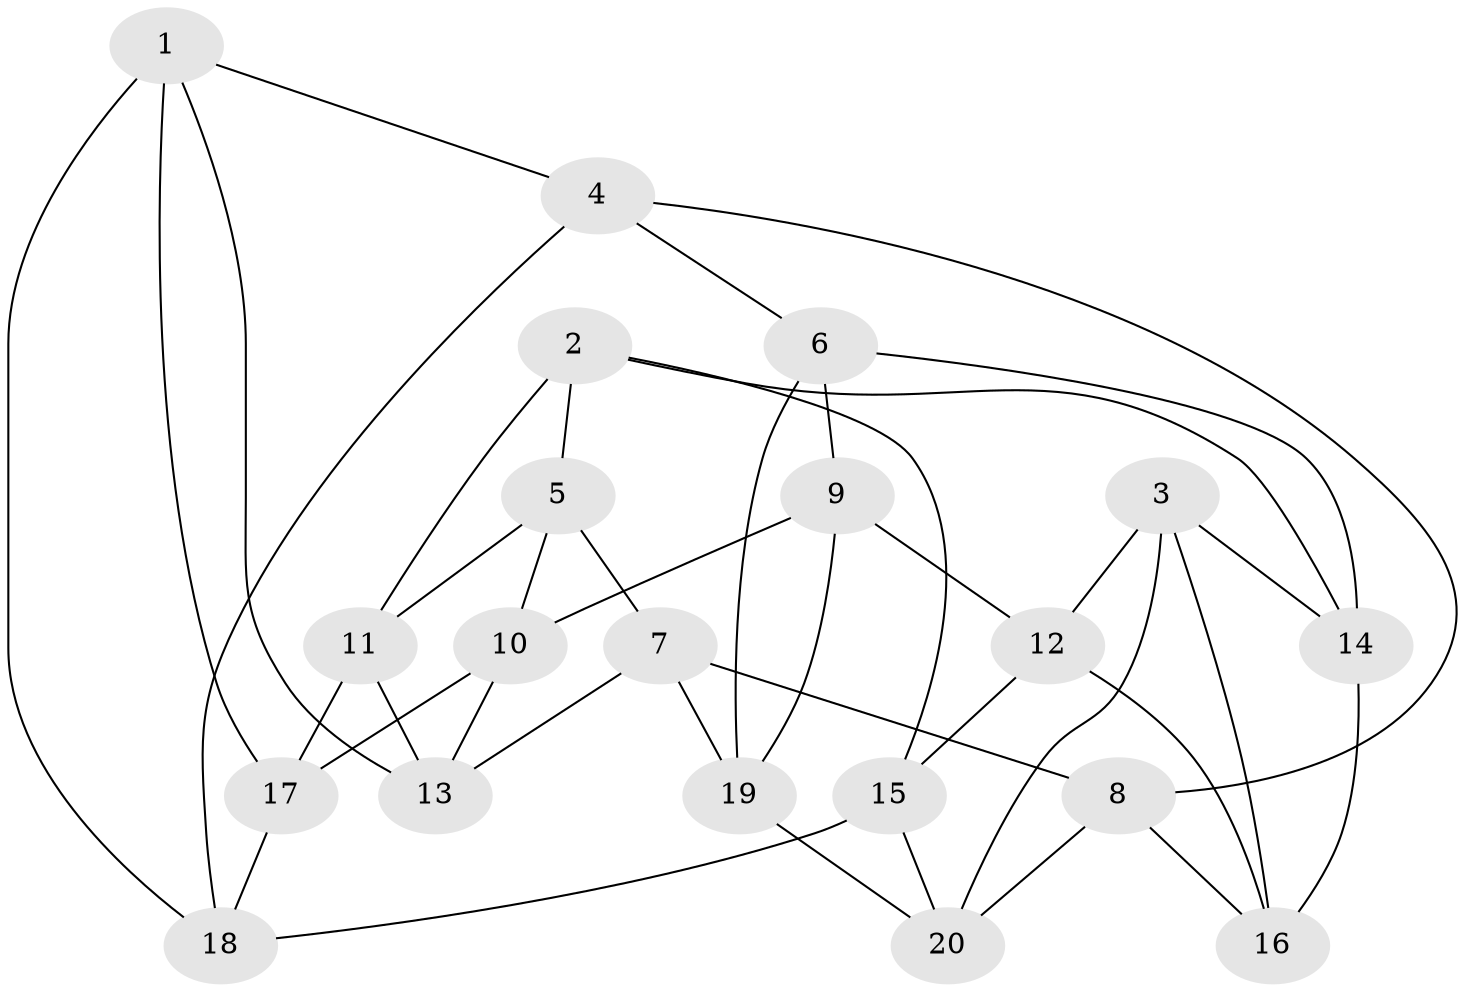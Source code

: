 // Generated by graph-tools (version 1.1) at 2025/46/02/15/25 05:46:28]
// undirected, 20 vertices, 40 edges
graph export_dot {
graph [start="1"]
  node [color=gray90,style=filled];
  1;
  2;
  3;
  4;
  5;
  6;
  7;
  8;
  9;
  10;
  11;
  12;
  13;
  14;
  15;
  16;
  17;
  18;
  19;
  20;
  1 -- 18;
  1 -- 4;
  1 -- 13;
  1 -- 17;
  2 -- 11;
  2 -- 15;
  2 -- 5;
  2 -- 14;
  3 -- 16;
  3 -- 12;
  3 -- 20;
  3 -- 14;
  4 -- 6;
  4 -- 18;
  4 -- 8;
  5 -- 7;
  5 -- 10;
  5 -- 11;
  6 -- 14;
  6 -- 19;
  6 -- 9;
  7 -- 8;
  7 -- 19;
  7 -- 13;
  8 -- 16;
  8 -- 20;
  9 -- 12;
  9 -- 19;
  9 -- 10;
  10 -- 17;
  10 -- 13;
  11 -- 17;
  11 -- 13;
  12 -- 15;
  12 -- 16;
  14 -- 16;
  15 -- 18;
  15 -- 20;
  17 -- 18;
  19 -- 20;
}
